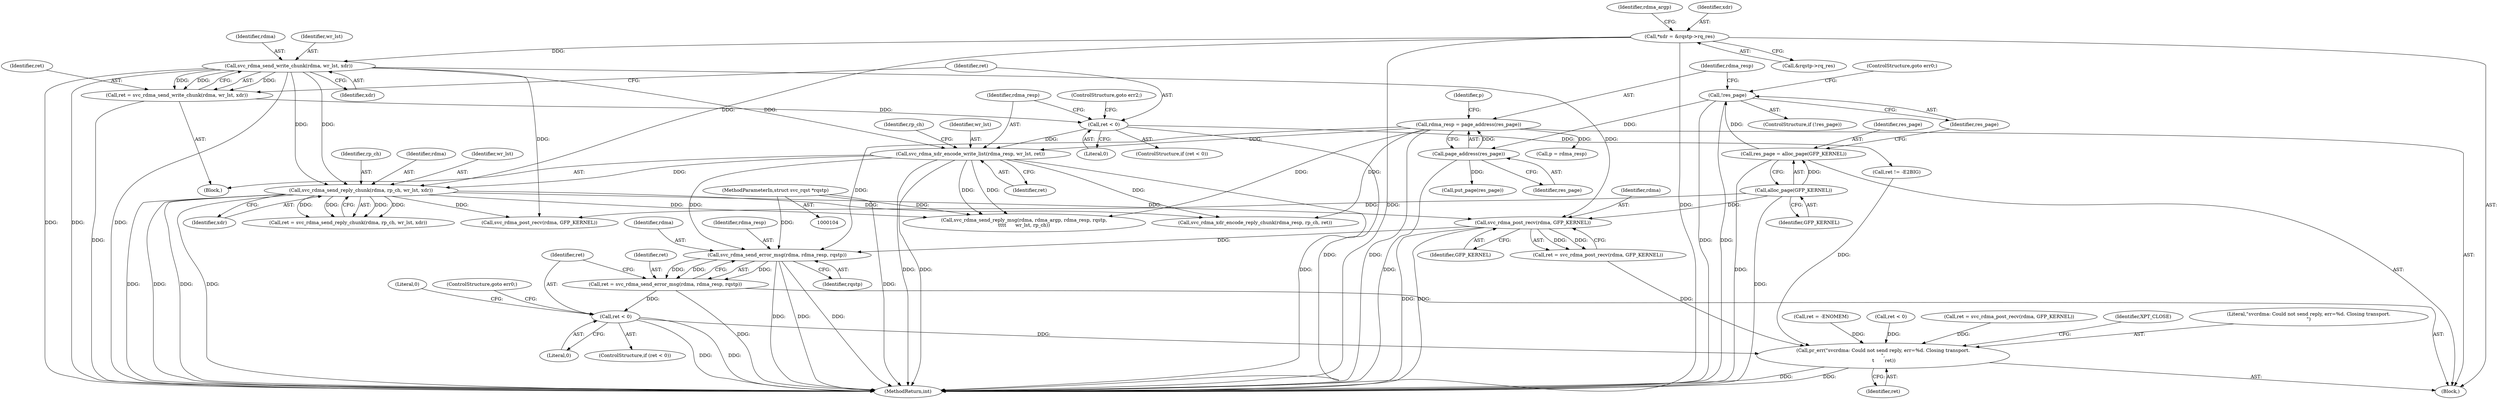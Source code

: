 digraph "0_linux_c70422f760c120480fee4de6c38804c72aa26bc1_40@API" {
"1000285" [label="(Call,svc_rdma_send_error_msg(rdma, rdma_resp, rqstp))"];
"1000277" [label="(Call,svc_rdma_post_recv(rdma, GFP_KERNEL))"];
"1000230" [label="(Call,svc_rdma_send_reply_chunk(rdma, rp_ch, wr_lst, xdr))"];
"1000212" [label="(Call,svc_rdma_send_write_chunk(rdma, wr_lst, xdr))"];
"1000119" [label="(Call,*xdr = &rqstp->rq_res)"];
"1000221" [label="(Call,svc_rdma_xdr_encode_write_list(rdma_resp, wr_lst, ret))"];
"1000157" [label="(Call,rdma_resp = page_address(res_page))"];
"1000159" [label="(Call,page_address(res_page))"];
"1000154" [label="(Call,!res_page)"];
"1000149" [label="(Call,res_page = alloc_page(GFP_KERNEL))"];
"1000151" [label="(Call,alloc_page(GFP_KERNEL))"];
"1000217" [label="(Call,ret < 0)"];
"1000210" [label="(Call,ret = svc_rdma_send_write_chunk(rdma, wr_lst, xdr))"];
"1000105" [label="(MethodParameterIn,struct svc_rqst *rqstp)"];
"1000283" [label="(Call,ret = svc_rdma_send_error_msg(rdma, rdma_resp, rqstp))"];
"1000290" [label="(Call,ret < 0)"];
"1000300" [label="(Call,pr_err(\"svcrdma: Could not send reply, err=%d. Closing transport.\n\",\n \t       ret))"];
"1000154" [label="(Call,!res_page)"];
"1000128" [label="(Identifier,rdma_argp)"];
"1000220" [label="(ControlStructure,goto err2;)"];
"1000287" [label="(Identifier,rdma_resp)"];
"1000228" [label="(Call,ret = svc_rdma_send_reply_chunk(rdma, rp_ch, wr_lst, xdr))"];
"1000246" [label="(Call,svc_rdma_post_recv(rdma, GFP_KERNEL))"];
"1000254" [label="(Call,svc_rdma_send_reply_msg(rdma, rdma_argp, rdma_resp, rqstp,\n\t\t\t\t      wr_lst, rp_ch))"];
"1000217" [label="(Call,ret < 0)"];
"1000234" [label="(Identifier,xdr)"];
"1000275" [label="(Call,ret = svc_rdma_post_recv(rdma, GFP_KERNEL))"];
"1000119" [label="(Call,*xdr = &rqstp->rq_res)"];
"1000278" [label="(Identifier,rdma)"];
"1000149" [label="(Call,res_page = alloc_page(GFP_KERNEL))"];
"1000155" [label="(Identifier,res_page)"];
"1000216" [label="(ControlStructure,if (ret < 0))"];
"1000302" [label="(Identifier,ret)"];
"1000293" [label="(ControlStructure,goto err0;)"];
"1000211" [label="(Identifier,ret)"];
"1000224" [label="(Identifier,ret)"];
"1000226" [label="(Identifier,rp_ch)"];
"1000120" [label="(Identifier,xdr)"];
"1000218" [label="(Identifier,ret)"];
"1000301" [label="(Literal,\"svcrdma: Could not send reply, err=%d. Closing transport.\n\")"];
"1000233" [label="(Identifier,wr_lst)"];
"1000270" [label="(Call,ret != -E2BIG)"];
"1000152" [label="(Identifier,GFP_KERNEL)"];
"1000277" [label="(Call,svc_rdma_post_recv(rdma, GFP_KERNEL))"];
"1000159" [label="(Call,page_address(res_page))"];
"1000209" [label="(Block,)"];
"1000162" [label="(Identifier,p)"];
"1000145" [label="(Call,ret = -ENOMEM)"];
"1000284" [label="(Identifier,ret)"];
"1000213" [label="(Identifier,rdma)"];
"1000240" [label="(Call,svc_rdma_xdr_encode_reply_chunk(rdma_resp, rp_ch, ret))"];
"1000161" [label="(Call,p = rdma_resp)"];
"1000219" [label="(Literal,0)"];
"1000262" [label="(Call,ret < 0)"];
"1000151" [label="(Call,alloc_page(GFP_KERNEL))"];
"1000244" [label="(Call,ret = svc_rdma_post_recv(rdma, GFP_KERNEL))"];
"1000285" [label="(Call,svc_rdma_send_error_msg(rdma, rdma_resp, rqstp))"];
"1000288" [label="(Identifier,rqstp)"];
"1000153" [label="(ControlStructure,if (!res_page))"];
"1000295" [label="(Literal,0)"];
"1000150" [label="(Identifier,res_page)"];
"1000160" [label="(Identifier,res_page)"];
"1000290" [label="(Call,ret < 0)"];
"1000289" [label="(ControlStructure,if (ret < 0))"];
"1000232" [label="(Identifier,rp_ch)"];
"1000222" [label="(Identifier,rdma_resp)"];
"1000212" [label="(Call,svc_rdma_send_write_chunk(rdma, wr_lst, xdr))"];
"1000221" [label="(Call,svc_rdma_xdr_encode_write_list(rdma_resp, wr_lst, ret))"];
"1000215" [label="(Identifier,xdr)"];
"1000291" [label="(Identifier,ret)"];
"1000292" [label="(Literal,0)"];
"1000231" [label="(Identifier,rdma)"];
"1000121" [label="(Call,&rqstp->rq_res)"];
"1000156" [label="(ControlStructure,goto err0;)"];
"1000286" [label="(Identifier,rdma)"];
"1000105" [label="(MethodParameterIn,struct svc_rqst *rqstp)"];
"1000230" [label="(Call,svc_rdma_send_reply_chunk(rdma, rp_ch, wr_lst, xdr))"];
"1000106" [label="(Block,)"];
"1000304" [label="(Identifier,XPT_CLOSE)"];
"1000283" [label="(Call,ret = svc_rdma_send_error_msg(rdma, rdma_resp, rqstp))"];
"1000158" [label="(Identifier,rdma_resp)"];
"1000223" [label="(Identifier,wr_lst)"];
"1000210" [label="(Call,ret = svc_rdma_send_write_chunk(rdma, wr_lst, xdr))"];
"1000297" [label="(Call,put_page(res_page))"];
"1000157" [label="(Call,rdma_resp = page_address(res_page))"];
"1000279" [label="(Identifier,GFP_KERNEL)"];
"1000214" [label="(Identifier,wr_lst)"];
"1000312" [label="(MethodReturn,int)"];
"1000300" [label="(Call,pr_err(\"svcrdma: Could not send reply, err=%d. Closing transport.\n\",\n \t       ret))"];
"1000285" -> "1000283"  [label="AST: "];
"1000285" -> "1000288"  [label="CFG: "];
"1000286" -> "1000285"  [label="AST: "];
"1000287" -> "1000285"  [label="AST: "];
"1000288" -> "1000285"  [label="AST: "];
"1000283" -> "1000285"  [label="CFG: "];
"1000285" -> "1000312"  [label="DDG: "];
"1000285" -> "1000312"  [label="DDG: "];
"1000285" -> "1000312"  [label="DDG: "];
"1000285" -> "1000283"  [label="DDG: "];
"1000285" -> "1000283"  [label="DDG: "];
"1000285" -> "1000283"  [label="DDG: "];
"1000277" -> "1000285"  [label="DDG: "];
"1000221" -> "1000285"  [label="DDG: "];
"1000157" -> "1000285"  [label="DDG: "];
"1000105" -> "1000285"  [label="DDG: "];
"1000277" -> "1000275"  [label="AST: "];
"1000277" -> "1000279"  [label="CFG: "];
"1000278" -> "1000277"  [label="AST: "];
"1000279" -> "1000277"  [label="AST: "];
"1000275" -> "1000277"  [label="CFG: "];
"1000277" -> "1000312"  [label="DDG: "];
"1000277" -> "1000312"  [label="DDG: "];
"1000277" -> "1000275"  [label="DDG: "];
"1000277" -> "1000275"  [label="DDG: "];
"1000230" -> "1000277"  [label="DDG: "];
"1000212" -> "1000277"  [label="DDG: "];
"1000151" -> "1000277"  [label="DDG: "];
"1000230" -> "1000228"  [label="AST: "];
"1000230" -> "1000234"  [label="CFG: "];
"1000231" -> "1000230"  [label="AST: "];
"1000232" -> "1000230"  [label="AST: "];
"1000233" -> "1000230"  [label="AST: "];
"1000234" -> "1000230"  [label="AST: "];
"1000228" -> "1000230"  [label="CFG: "];
"1000230" -> "1000312"  [label="DDG: "];
"1000230" -> "1000312"  [label="DDG: "];
"1000230" -> "1000312"  [label="DDG: "];
"1000230" -> "1000312"  [label="DDG: "];
"1000230" -> "1000228"  [label="DDG: "];
"1000230" -> "1000228"  [label="DDG: "];
"1000230" -> "1000228"  [label="DDG: "];
"1000230" -> "1000228"  [label="DDG: "];
"1000212" -> "1000230"  [label="DDG: "];
"1000212" -> "1000230"  [label="DDG: "];
"1000221" -> "1000230"  [label="DDG: "];
"1000119" -> "1000230"  [label="DDG: "];
"1000230" -> "1000240"  [label="DDG: "];
"1000230" -> "1000246"  [label="DDG: "];
"1000230" -> "1000254"  [label="DDG: "];
"1000212" -> "1000210"  [label="AST: "];
"1000212" -> "1000215"  [label="CFG: "];
"1000213" -> "1000212"  [label="AST: "];
"1000214" -> "1000212"  [label="AST: "];
"1000215" -> "1000212"  [label="AST: "];
"1000210" -> "1000212"  [label="CFG: "];
"1000212" -> "1000312"  [label="DDG: "];
"1000212" -> "1000312"  [label="DDG: "];
"1000212" -> "1000312"  [label="DDG: "];
"1000212" -> "1000210"  [label="DDG: "];
"1000212" -> "1000210"  [label="DDG: "];
"1000212" -> "1000210"  [label="DDG: "];
"1000119" -> "1000212"  [label="DDG: "];
"1000212" -> "1000221"  [label="DDG: "];
"1000212" -> "1000246"  [label="DDG: "];
"1000119" -> "1000106"  [label="AST: "];
"1000119" -> "1000121"  [label="CFG: "];
"1000120" -> "1000119"  [label="AST: "];
"1000121" -> "1000119"  [label="AST: "];
"1000128" -> "1000119"  [label="CFG: "];
"1000119" -> "1000312"  [label="DDG: "];
"1000119" -> "1000312"  [label="DDG: "];
"1000221" -> "1000209"  [label="AST: "];
"1000221" -> "1000224"  [label="CFG: "];
"1000222" -> "1000221"  [label="AST: "];
"1000223" -> "1000221"  [label="AST: "];
"1000224" -> "1000221"  [label="AST: "];
"1000226" -> "1000221"  [label="CFG: "];
"1000221" -> "1000312"  [label="DDG: "];
"1000221" -> "1000312"  [label="DDG: "];
"1000221" -> "1000312"  [label="DDG: "];
"1000157" -> "1000221"  [label="DDG: "];
"1000217" -> "1000221"  [label="DDG: "];
"1000221" -> "1000240"  [label="DDG: "];
"1000221" -> "1000254"  [label="DDG: "];
"1000221" -> "1000254"  [label="DDG: "];
"1000157" -> "1000106"  [label="AST: "];
"1000157" -> "1000159"  [label="CFG: "];
"1000158" -> "1000157"  [label="AST: "];
"1000159" -> "1000157"  [label="AST: "];
"1000162" -> "1000157"  [label="CFG: "];
"1000157" -> "1000312"  [label="DDG: "];
"1000159" -> "1000157"  [label="DDG: "];
"1000157" -> "1000161"  [label="DDG: "];
"1000157" -> "1000240"  [label="DDG: "];
"1000157" -> "1000254"  [label="DDG: "];
"1000159" -> "1000160"  [label="CFG: "];
"1000160" -> "1000159"  [label="AST: "];
"1000159" -> "1000312"  [label="DDG: "];
"1000154" -> "1000159"  [label="DDG: "];
"1000159" -> "1000297"  [label="DDG: "];
"1000154" -> "1000153"  [label="AST: "];
"1000154" -> "1000155"  [label="CFG: "];
"1000155" -> "1000154"  [label="AST: "];
"1000156" -> "1000154"  [label="CFG: "];
"1000158" -> "1000154"  [label="CFG: "];
"1000154" -> "1000312"  [label="DDG: "];
"1000154" -> "1000312"  [label="DDG: "];
"1000149" -> "1000154"  [label="DDG: "];
"1000149" -> "1000106"  [label="AST: "];
"1000149" -> "1000151"  [label="CFG: "];
"1000150" -> "1000149"  [label="AST: "];
"1000151" -> "1000149"  [label="AST: "];
"1000155" -> "1000149"  [label="CFG: "];
"1000149" -> "1000312"  [label="DDG: "];
"1000151" -> "1000149"  [label="DDG: "];
"1000151" -> "1000152"  [label="CFG: "];
"1000152" -> "1000151"  [label="AST: "];
"1000151" -> "1000312"  [label="DDG: "];
"1000151" -> "1000246"  [label="DDG: "];
"1000217" -> "1000216"  [label="AST: "];
"1000217" -> "1000219"  [label="CFG: "];
"1000218" -> "1000217"  [label="AST: "];
"1000219" -> "1000217"  [label="AST: "];
"1000220" -> "1000217"  [label="CFG: "];
"1000222" -> "1000217"  [label="CFG: "];
"1000217" -> "1000312"  [label="DDG: "];
"1000210" -> "1000217"  [label="DDG: "];
"1000217" -> "1000270"  [label="DDG: "];
"1000210" -> "1000209"  [label="AST: "];
"1000211" -> "1000210"  [label="AST: "];
"1000218" -> "1000210"  [label="CFG: "];
"1000210" -> "1000312"  [label="DDG: "];
"1000105" -> "1000104"  [label="AST: "];
"1000105" -> "1000312"  [label="DDG: "];
"1000105" -> "1000254"  [label="DDG: "];
"1000283" -> "1000106"  [label="AST: "];
"1000284" -> "1000283"  [label="AST: "];
"1000291" -> "1000283"  [label="CFG: "];
"1000283" -> "1000312"  [label="DDG: "];
"1000283" -> "1000290"  [label="DDG: "];
"1000290" -> "1000289"  [label="AST: "];
"1000290" -> "1000292"  [label="CFG: "];
"1000291" -> "1000290"  [label="AST: "];
"1000292" -> "1000290"  [label="AST: "];
"1000293" -> "1000290"  [label="CFG: "];
"1000295" -> "1000290"  [label="CFG: "];
"1000290" -> "1000312"  [label="DDG: "];
"1000290" -> "1000312"  [label="DDG: "];
"1000290" -> "1000300"  [label="DDG: "];
"1000300" -> "1000106"  [label="AST: "];
"1000300" -> "1000302"  [label="CFG: "];
"1000301" -> "1000300"  [label="AST: "];
"1000302" -> "1000300"  [label="AST: "];
"1000304" -> "1000300"  [label="CFG: "];
"1000300" -> "1000312"  [label="DDG: "];
"1000300" -> "1000312"  [label="DDG: "];
"1000262" -> "1000300"  [label="DDG: "];
"1000275" -> "1000300"  [label="DDG: "];
"1000244" -> "1000300"  [label="DDG: "];
"1000145" -> "1000300"  [label="DDG: "];
"1000270" -> "1000300"  [label="DDG: "];
}
